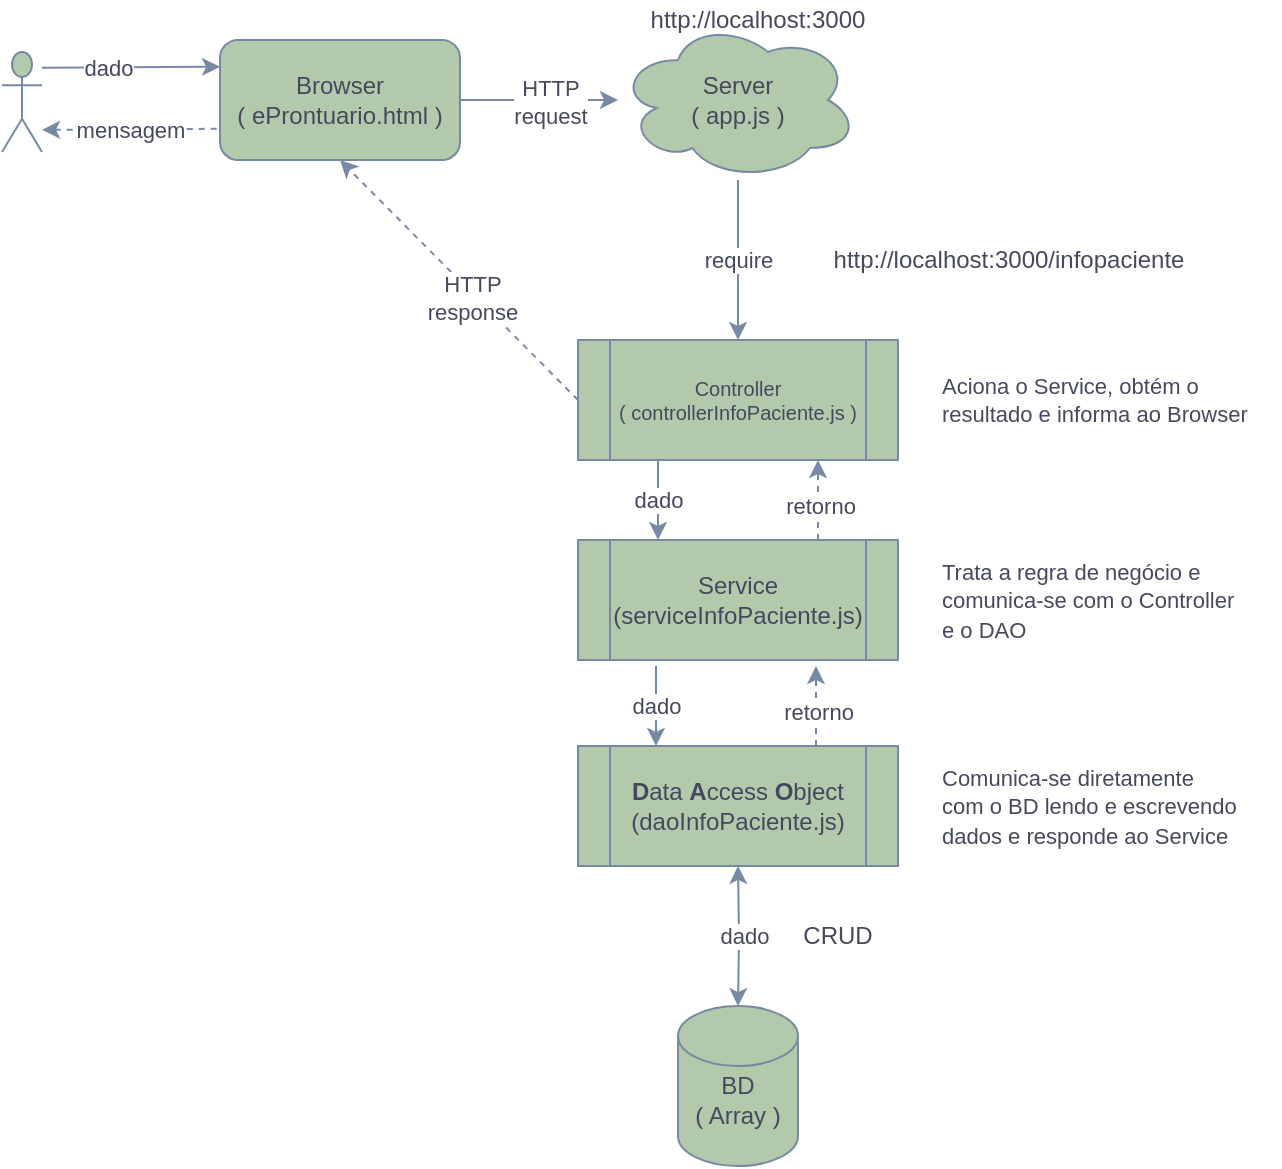 <mxfile version="13.6.5" type="device"><diagram id="rLa52b_f5n3BTZC2QMky" name="Page-1"><mxGraphModel dx="647" dy="684" grid="1" gridSize="10" guides="1" tooltips="1" connect="1" arrows="1" fold="1" page="1" pageScale="1" pageWidth="827" pageHeight="1169" math="0" shadow="0"><root><mxCell id="0"/><mxCell id="1" parent="0"/><mxCell id="MlM8tq2Lg5zWcZXaeI4Q-37" value="" style="edgeStyle=none;rounded=0;orthogonalLoop=1;jettySize=auto;html=1;startArrow=none;startFill=0;endArrow=classic;endFill=1;strokeColor=#788AA3;fontColor=#46495D;" parent="1" edge="1"><mxGeometry relative="1" as="geometry"><mxPoint x="31" y="63.937" as="sourcePoint"/><mxPoint x="120" y="63.377" as="targetPoint"/></mxGeometry></mxCell><mxCell id="MlM8tq2Lg5zWcZXaeI4Q-39" value="dado" style="edgeLabel;html=1;align=center;verticalAlign=middle;resizable=0;points=[];fontColor=#46495D;" parent="MlM8tq2Lg5zWcZXaeI4Q-37" vertex="1" connectable="0"><mxGeometry x="-0.259" relative="1" as="geometry"><mxPoint as="offset"/></mxGeometry></mxCell><mxCell id="MlM8tq2Lg5zWcZXaeI4Q-38" value="mensagem" style="edgeStyle=none;rounded=0;orthogonalLoop=1;jettySize=auto;html=1;startArrow=classic;startFill=1;endArrow=none;endFill=0;dashed=1;strokeColor=#788AA3;fontColor=#46495D;" parent="1" edge="1"><mxGeometry relative="1" as="geometry"><mxPoint x="31" y="94.937" as="sourcePoint"/><mxPoint x="120" y="94.377" as="targetPoint"/></mxGeometry></mxCell><mxCell id="MlM8tq2Lg5zWcZXaeI4Q-1" value="" style="shape=umlActor;verticalLabelPosition=bottom;verticalAlign=top;html=1;outlineConnect=0;fillColor=#B2C9AB;strokeColor=#788AA3;fontColor=#46495D;" parent="1" vertex="1"><mxGeometry x="11" y="56" width="20" height="50" as="geometry"/></mxCell><mxCell id="MlM8tq2Lg5zWcZXaeI4Q-4" value="&lt;div&gt;Server&lt;br&gt;&lt;/div&gt;&lt;div&gt;( app.js )&lt;br&gt;&lt;/div&gt;" style="ellipse;shape=cloud;whiteSpace=wrap;html=1;fillColor=#B2C9AB;strokeColor=#788AA3;fontColor=#46495D;" parent="1" vertex="1"><mxGeometry x="319" y="40" width="120" height="80" as="geometry"/></mxCell><mxCell id="MlM8tq2Lg5zWcZXaeI4Q-15" value="" style="edgeStyle=orthogonalEdgeStyle;rounded=0;orthogonalLoop=1;jettySize=auto;html=1;startArrow=none;startFill=0;strokeColor=#788AA3;fontColor=#46495D;" parent="1" source="MlM8tq2Lg5zWcZXaeI4Q-5" target="MlM8tq2Lg5zWcZXaeI4Q-4" edge="1"><mxGeometry relative="1" as="geometry"/></mxCell><mxCell id="MlM8tq2Lg5zWcZXaeI4Q-21" value="&lt;div&gt;HTTP &lt;br&gt;&lt;/div&gt;&lt;div&gt;request&lt;/div&gt;" style="edgeLabel;html=1;align=center;verticalAlign=middle;resizable=0;points=[];fontColor=#46495D;" parent="MlM8tq2Lg5zWcZXaeI4Q-15" vertex="1" connectable="0"><mxGeometry x="0.143" y="-1" relative="1" as="geometry"><mxPoint as="offset"/></mxGeometry></mxCell><mxCell id="MlM8tq2Lg5zWcZXaeI4Q-5" value="&lt;div&gt;Browser&lt;/div&gt;&lt;div&gt;( eProntuario.html )&lt;br&gt;&lt;/div&gt;" style="rounded=1;whiteSpace=wrap;html=1;fillColor=#B2C9AB;strokeColor=#788AA3;fontColor=#46495D;" parent="1" vertex="1"><mxGeometry x="120" y="50" width="120" height="60" as="geometry"/></mxCell><mxCell id="MlM8tq2Lg5zWcZXaeI4Q-22" value="require" style="rounded=0;orthogonalLoop=1;jettySize=auto;html=1;startArrow=classic;startFill=1;endArrow=none;endFill=0;strokeColor=#788AA3;fontColor=#46495D;" parent="1" source="MlM8tq2Lg5zWcZXaeI4Q-8" edge="1"><mxGeometry relative="1" as="geometry"><mxPoint x="379" y="120" as="targetPoint"/><Array as="points"/></mxGeometry></mxCell><mxCell id="MlM8tq2Lg5zWcZXaeI4Q-8" value="&lt;p style=&quot;line-height: 120%&quot;&gt;&lt;/p&gt;&lt;div style=&quot;font-size: 10px&quot;&gt;&lt;font style=&quot;font-size: 10px&quot;&gt;Controller&lt;/font&gt;&lt;/div&gt;&lt;div style=&quot;font-size: 10px&quot;&gt;&lt;font style=&quot;font-size: 10px&quot;&gt;( controllerInfoPaciente.js )&lt;/font&gt;&lt;br&gt;&lt;/div&gt;&lt;p&gt;&lt;/p&gt;" style="shape=process;whiteSpace=wrap;html=1;backgroundOutline=1;fillColor=#B2C9AB;strokeColor=#788AA3;fontColor=#46495D;" parent="1" vertex="1"><mxGeometry x="299" y="200" width="160" height="60" as="geometry"/></mxCell><mxCell id="MlM8tq2Lg5zWcZXaeI4Q-11" value="" style="edgeStyle=orthogonalEdgeStyle;rounded=0;orthogonalLoop=1;jettySize=auto;html=1;horizontal=1;verticalAlign=bottom;startArrow=classic;startFill=1;strokeColor=#788AA3;fontColor=#46495D;" parent="1" target="MlM8tq2Lg5zWcZXaeI4Q-10" edge="1"><mxGeometry relative="1" as="geometry"><mxPoint x="379" y="463" as="sourcePoint"/></mxGeometry></mxCell><mxCell id="MlM8tq2Lg5zWcZXaeI4Q-32" value="dado" style="edgeLabel;html=1;align=center;verticalAlign=middle;resizable=0;points=[];fontColor=#46495D;" parent="MlM8tq2Lg5zWcZXaeI4Q-11" vertex="1" connectable="0"><mxGeometry x="-0.02" y="2" relative="1" as="geometry"><mxPoint as="offset"/></mxGeometry></mxCell><mxCell id="MlM8tq2Lg5zWcZXaeI4Q-9" value="&lt;div&gt;Service&lt;/div&gt;&lt;div&gt;(serviceInfoPaciente.js)&lt;br&gt;&lt;/div&gt;" style="shape=process;whiteSpace=wrap;html=1;backgroundOutline=1;fillColor=#B2C9AB;strokeColor=#788AA3;fontColor=#46495D;" parent="1" vertex="1"><mxGeometry x="299" y="300" width="160" height="60" as="geometry"/></mxCell><mxCell id="MlM8tq2Lg5zWcZXaeI4Q-10" value="&lt;div&gt;&lt;br&gt;&lt;/div&gt;&lt;div&gt;BD&lt;/div&gt;&lt;div&gt;( Array )&lt;br&gt;&lt;/div&gt;" style="shape=cylinder2;whiteSpace=wrap;html=1;boundedLbl=1;backgroundOutline=1;size=15;fillColor=#B2C9AB;strokeColor=#788AA3;fontColor=#46495D;" parent="1" vertex="1"><mxGeometry x="349" y="533" width="60" height="80" as="geometry"/></mxCell><mxCell id="MlM8tq2Lg5zWcZXaeI4Q-23" value="http://localhost:3000" style="text;html=1;strokeColor=none;fillColor=none;align=center;verticalAlign=middle;whiteSpace=wrap;rounded=0;fontColor=#46495D;" parent="1" vertex="1"><mxGeometry x="369" y="30" width="40" height="20" as="geometry"/></mxCell><mxCell id="MlM8tq2Lg5zWcZXaeI4Q-25" value="dado" style="endArrow=classic;html=1;exitX=0;exitY=1;exitDx=0;exitDy=0;entryX=0;entryY=0;entryDx=0;entryDy=0;strokeColor=#788AA3;fontColor=#46495D;" parent="1" edge="1"><mxGeometry width="50" height="50" relative="1" as="geometry"><mxPoint x="339" y="260" as="sourcePoint"/><mxPoint x="339" y="300" as="targetPoint"/></mxGeometry></mxCell><mxCell id="MlM8tq2Lg5zWcZXaeI4Q-26" value="" style="endArrow=classic;html=1;entryX=0.75;entryY=1;entryDx=0;entryDy=0;dashed=1;strokeColor=#788AA3;fontColor=#46495D;" parent="1" target="MlM8tq2Lg5zWcZXaeI4Q-8" edge="1"><mxGeometry width="50" height="50" relative="1" as="geometry"><mxPoint x="419" y="300" as="sourcePoint"/><mxPoint x="459" y="260" as="targetPoint"/></mxGeometry></mxCell><mxCell id="MlM8tq2Lg5zWcZXaeI4Q-27" value="&lt;div&gt;retorno&lt;/div&gt;" style="edgeLabel;html=1;align=center;verticalAlign=middle;resizable=0;points=[];fontColor=#46495D;" parent="MlM8tq2Lg5zWcZXaeI4Q-26" vertex="1" connectable="0"><mxGeometry x="-0.15" y="-1" relative="1" as="geometry"><mxPoint as="offset"/></mxGeometry></mxCell><mxCell id="MlM8tq2Lg5zWcZXaeI4Q-29" value="" style="endArrow=classic;html=1;dashed=1;exitX=0;exitY=0.5;exitDx=0;exitDy=0;entryX=0.5;entryY=1;entryDx=0;entryDy=0;strokeColor=#788AA3;fontColor=#46495D;" parent="1" source="MlM8tq2Lg5zWcZXaeI4Q-8" target="MlM8tq2Lg5zWcZXaeI4Q-5" edge="1"><mxGeometry width="50" height="50" relative="1" as="geometry"><mxPoint x="310" y="260" as="sourcePoint"/><mxPoint x="360" y="210" as="targetPoint"/></mxGeometry></mxCell><mxCell id="MlM8tq2Lg5zWcZXaeI4Q-30" value="&lt;div&gt;HTTP&lt;/div&gt;&lt;div&gt;response&lt;br&gt;&lt;/div&gt;" style="edgeLabel;html=1;align=center;verticalAlign=middle;resizable=0;points=[];fontColor=#46495D;" parent="MlM8tq2Lg5zWcZXaeI4Q-29" vertex="1" connectable="0"><mxGeometry x="-0.124" y="2" relative="1" as="geometry"><mxPoint as="offset"/></mxGeometry></mxCell><mxCell id="MlM8tq2Lg5zWcZXaeI4Q-33" value="CRUD" style="text;html=1;strokeColor=none;fillColor=none;align=center;verticalAlign=middle;whiteSpace=wrap;rounded=0;fontColor=#46495D;" parent="1" vertex="1"><mxGeometry x="409" y="488" width="40" height="20" as="geometry"/></mxCell><mxCell id="I7YK2-3FC0U4e25Hom-Y-3" value="&lt;div&gt;&lt;b&gt;D&lt;/b&gt;ata &lt;b&gt;A&lt;/b&gt;ccess &lt;b&gt;O&lt;/b&gt;bject&lt;br&gt;&lt;/div&gt;&lt;div&gt;(daoInfoPaciente.js)&lt;br&gt;&lt;/div&gt;" style="shape=process;whiteSpace=wrap;html=1;backgroundOutline=1;fillColor=#B2C9AB;strokeColor=#788AA3;fontColor=#46495D;" parent="1" vertex="1"><mxGeometry x="299" y="403" width="160" height="60" as="geometry"/></mxCell><mxCell id="I7YK2-3FC0U4e25Hom-Y-6" value="dado" style="endArrow=classic;html=1;exitX=0;exitY=1;exitDx=0;exitDy=0;entryX=0;entryY=0;entryDx=0;entryDy=0;strokeColor=#788AA3;fontColor=#46495D;" parent="1" edge="1"><mxGeometry width="50" height="50" relative="1" as="geometry"><mxPoint x="338" y="363" as="sourcePoint"/><mxPoint x="338" y="403" as="targetPoint"/></mxGeometry></mxCell><mxCell id="I7YK2-3FC0U4e25Hom-Y-7" value="" style="endArrow=classic;html=1;entryX=0.75;entryY=1;entryDx=0;entryDy=0;dashed=1;strokeColor=#788AA3;fontColor=#46495D;" parent="1" edge="1"><mxGeometry width="50" height="50" relative="1" as="geometry"><mxPoint x="418" y="403" as="sourcePoint"/><mxPoint x="418" y="363" as="targetPoint"/></mxGeometry></mxCell><mxCell id="I7YK2-3FC0U4e25Hom-Y-8" value="&lt;div&gt;retorno&lt;/div&gt;" style="edgeLabel;html=1;align=center;verticalAlign=middle;resizable=0;points=[];fontColor=#46495D;" parent="I7YK2-3FC0U4e25Hom-Y-7" vertex="1" connectable="0"><mxGeometry x="-0.15" y="-1" relative="1" as="geometry"><mxPoint as="offset"/></mxGeometry></mxCell><mxCell id="I7YK2-3FC0U4e25Hom-Y-10" value="&lt;div style=&quot;font-size: 11px&quot; align=&quot;left&quot;&gt;&lt;font style=&quot;font-size: 11px&quot;&gt;Aciona o Service, obtém o resultado e informa ao Browser&lt;/font&gt;&lt;/div&gt;" style="text;html=1;strokeColor=none;fillColor=none;align=left;verticalAlign=middle;whiteSpace=wrap;rounded=0;fontColor=#46495D;" parent="1" vertex="1"><mxGeometry x="479" y="220" width="171" height="20" as="geometry"/></mxCell><mxCell id="I7YK2-3FC0U4e25Hom-Y-11" value="&lt;font style=&quot;font-size: 11px&quot;&gt;Trata a regra de negócio e comunica-se com o Controller e o DAO&lt;/font&gt;" style="text;html=1;strokeColor=none;fillColor=none;align=left;verticalAlign=middle;whiteSpace=wrap;rounded=0;fontColor=#46495D;" parent="1" vertex="1"><mxGeometry x="479" y="320" width="151" height="20" as="geometry"/></mxCell><mxCell id="I7YK2-3FC0U4e25Hom-Y-12" value="&lt;font style=&quot;font-size: 11px&quot;&gt;Comunica-se diretamente com o BD lendo e escrevendo dados e responde ao Service&lt;/font&gt;" style="text;html=1;strokeColor=none;fillColor=none;align=left;verticalAlign=middle;whiteSpace=wrap;rounded=0;fontColor=#46495D;" parent="1" vertex="1"><mxGeometry x="479" y="423" width="151" height="20" as="geometry"/></mxCell><mxCell id="xwKelvWs8FtM0h2FWAoA-1" value="http://localhost:3000/infopaciente" style="text;html=1;strokeColor=none;fillColor=none;align=center;verticalAlign=middle;whiteSpace=wrap;rounded=0;fontColor=#46495D;" vertex="1" parent="1"><mxGeometry x="409" y="150" width="211" height="20" as="geometry"/></mxCell></root></mxGraphModel></diagram></mxfile>
